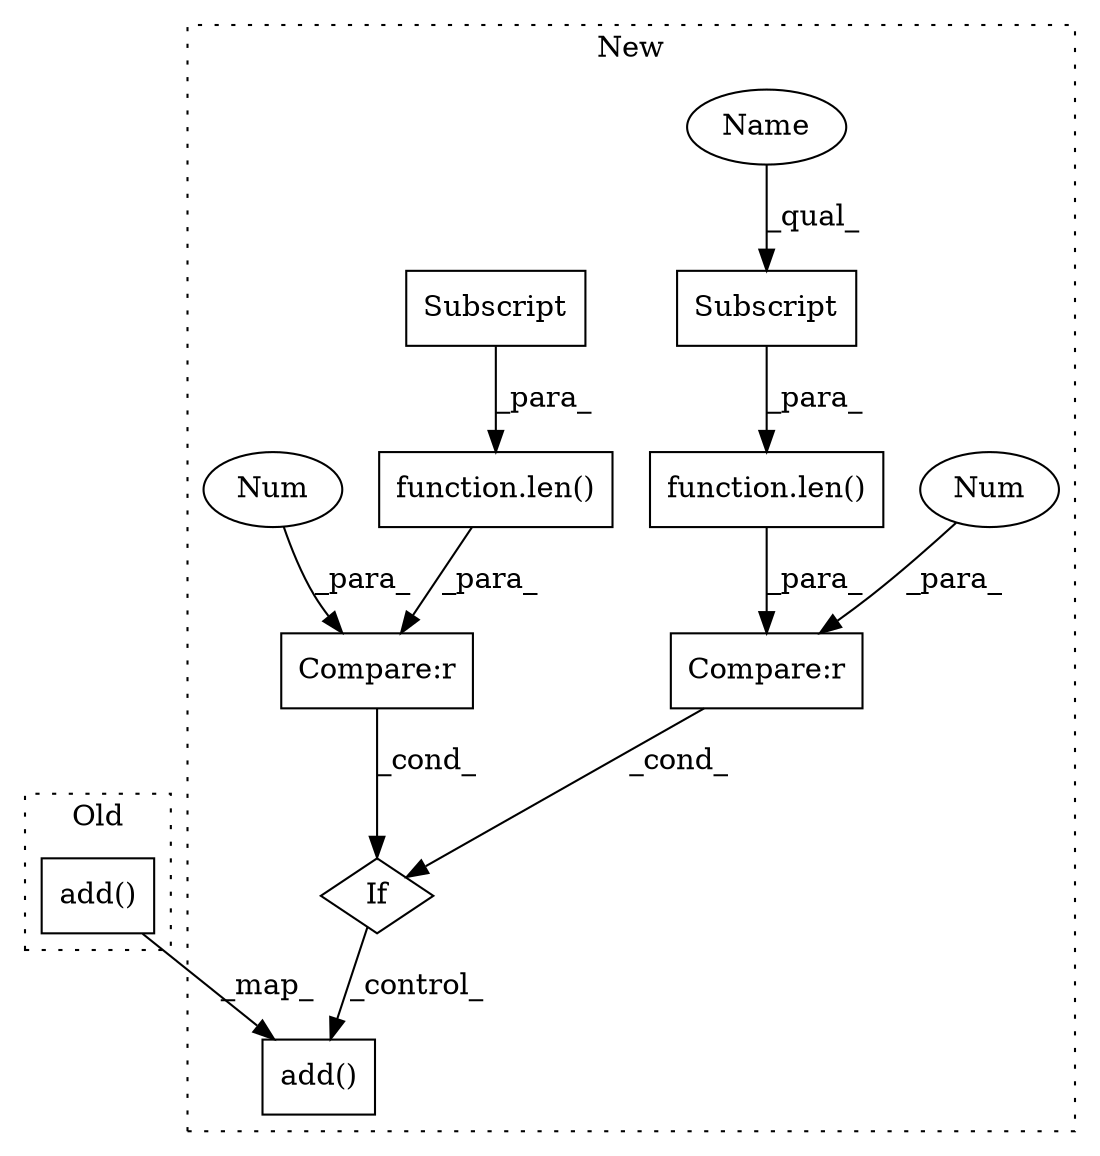digraph G {
subgraph cluster0 {
1 [label="add()" a="75" s="1702,1767" l="50,1" shape="box"];
label = "Old";
style="dotted";
}
subgraph cluster1 {
2 [label="add()" a="75" s="1480,1541" l="50,1" shape="box"];
3 [label="If" a="96" s="1210" l="3" shape="diamond"];
4 [label="Compare:r" a="40" s="1213" l="24" shape="box"];
5 [label="Num" a="76" s="1236" l="1" shape="ellipse"];
6 [label="function.len()" a="75" s="1213,1232" l="4,1" shape="box"];
7 [label="function.len()" a="75" s="1242,1259" l="4,1" shape="box"];
8 [label="Compare:r" a="40" s="1242" l="22" shape="box"];
9 [label="Num" a="76" s="1263" l="1" shape="ellipse"];
10 [label="Subscript" a="63" s="1217,0" l="15,0" shape="box"];
11 [label="Name" a="87" s="1217" l="7" shape="ellipse"];
12 [label="Subscript" a="63" s="1246,0" l="13,0" shape="box"];
label = "New";
style="dotted";
}
1 -> 2 [label="_map_"];
3 -> 2 [label="_control_"];
4 -> 3 [label="_cond_"];
5 -> 4 [label="_para_"];
6 -> 4 [label="_para_"];
7 -> 8 [label="_para_"];
8 -> 3 [label="_cond_"];
9 -> 8 [label="_para_"];
10 -> 6 [label="_para_"];
11 -> 10 [label="_qual_"];
12 -> 7 [label="_para_"];
}